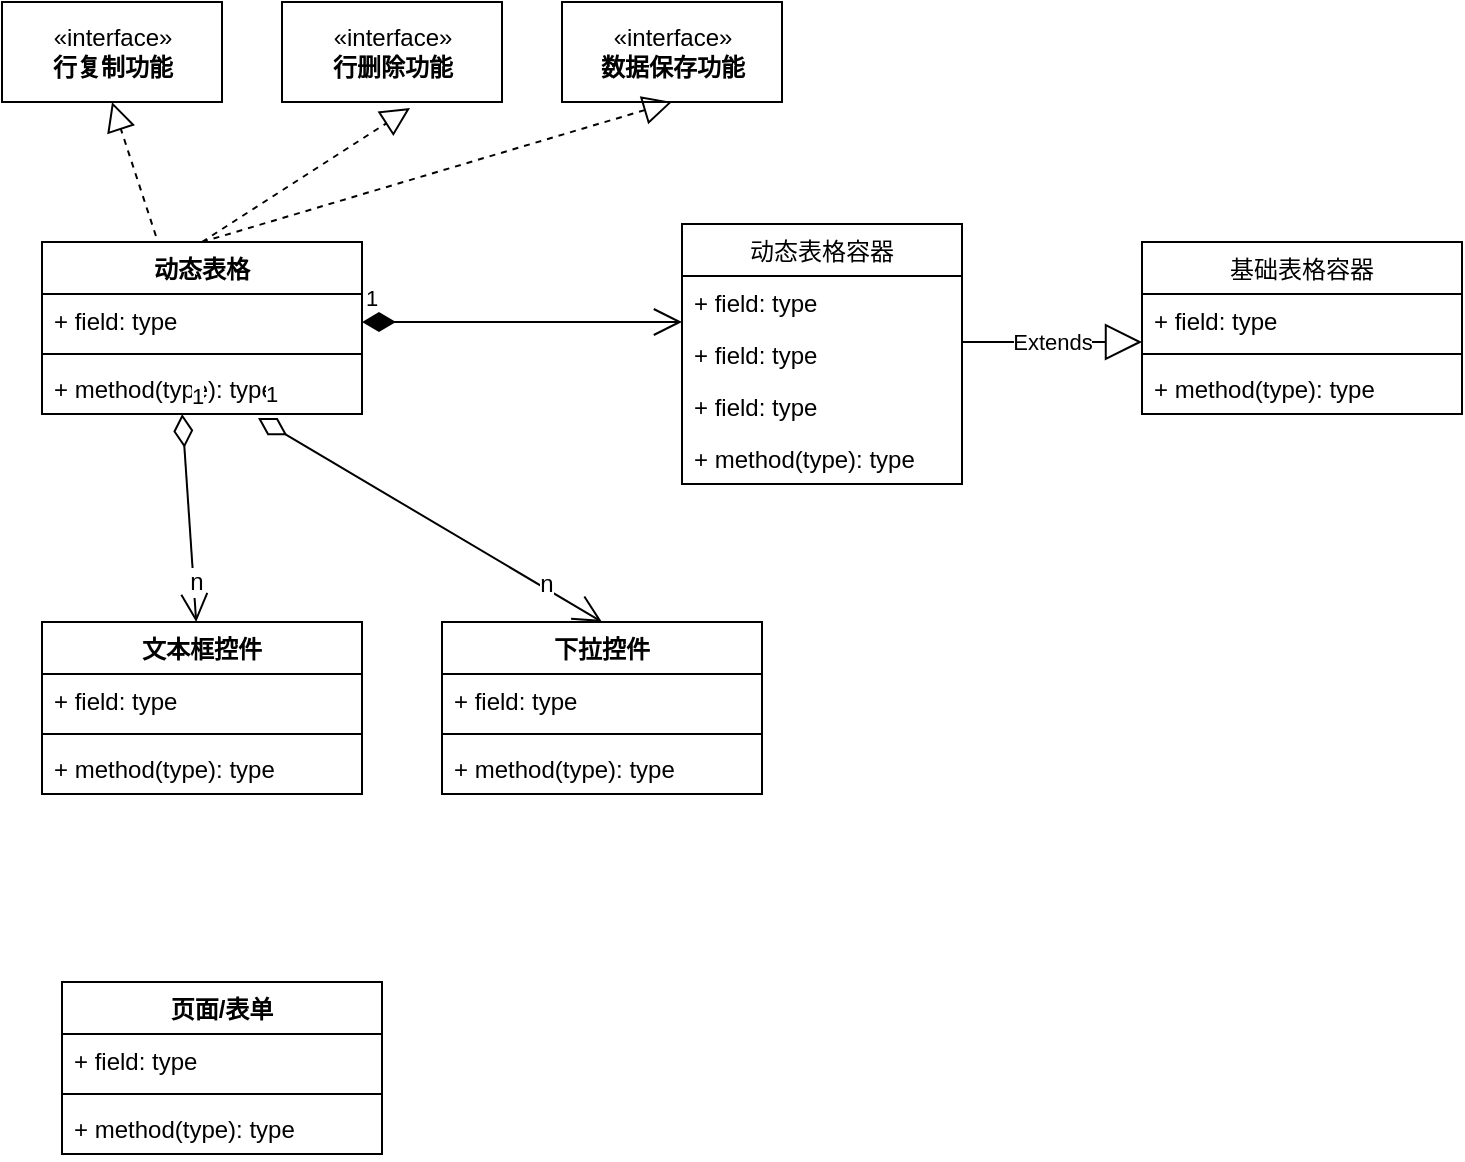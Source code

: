 <mxfile version="12.4.3" type="github" pages="1">
  <diagram id="pdaxE4Kh6YPGMGHGoSSB" name="Page-1">
    <mxGraphModel dx="946" dy="485" grid="1" gridSize="10" guides="1" tooltips="1" connect="1" arrows="1" fold="1" page="1" pageScale="1" pageWidth="827" pageHeight="1169" math="0" shadow="0">
      <root>
        <mxCell id="0"/>
        <mxCell id="1" parent="0"/>
        <mxCell id="qMRMNwqfj4nhVxI5yPa8-1" value="动态表格" style="swimlane;fontStyle=1;align=center;verticalAlign=top;childLayout=stackLayout;horizontal=1;startSize=26;horizontalStack=0;resizeParent=1;resizeParentMax=0;resizeLast=0;collapsible=1;marginBottom=0;" parent="1" vertex="1">
          <mxGeometry x="90" y="140" width="160" height="86" as="geometry"/>
        </mxCell>
        <mxCell id="qMRMNwqfj4nhVxI5yPa8-2" value="+ field: type" style="text;strokeColor=none;fillColor=none;align=left;verticalAlign=top;spacingLeft=4;spacingRight=4;overflow=hidden;rotatable=0;points=[[0,0.5],[1,0.5]];portConstraint=eastwest;" parent="qMRMNwqfj4nhVxI5yPa8-1" vertex="1">
          <mxGeometry y="26" width="160" height="26" as="geometry"/>
        </mxCell>
        <mxCell id="qMRMNwqfj4nhVxI5yPa8-3" value="" style="line;strokeWidth=1;fillColor=none;align=left;verticalAlign=middle;spacingTop=-1;spacingLeft=3;spacingRight=3;rotatable=0;labelPosition=right;points=[];portConstraint=eastwest;" parent="qMRMNwqfj4nhVxI5yPa8-1" vertex="1">
          <mxGeometry y="52" width="160" height="8" as="geometry"/>
        </mxCell>
        <mxCell id="qMRMNwqfj4nhVxI5yPa8-4" value="+ method(type): type" style="text;strokeColor=none;fillColor=none;align=left;verticalAlign=top;spacingLeft=4;spacingRight=4;overflow=hidden;rotatable=0;points=[[0,0.5],[1,0.5]];portConstraint=eastwest;" parent="qMRMNwqfj4nhVxI5yPa8-1" vertex="1">
          <mxGeometry y="60" width="160" height="26" as="geometry"/>
        </mxCell>
        <mxCell id="qMRMNwqfj4nhVxI5yPa8-5" value="动态表格容器" style="swimlane;fontStyle=0;childLayout=stackLayout;horizontal=1;startSize=26;fillColor=none;horizontalStack=0;resizeParent=1;resizeParentMax=0;resizeLast=0;collapsible=1;marginBottom=0;" parent="1" vertex="1">
          <mxGeometry x="410" y="131" width="140" height="130" as="geometry"/>
        </mxCell>
        <mxCell id="qMRMNwqfj4nhVxI5yPa8-6" value="+ field: type" style="text;strokeColor=none;fillColor=none;align=left;verticalAlign=top;spacingLeft=4;spacingRight=4;overflow=hidden;rotatable=0;points=[[0,0.5],[1,0.5]];portConstraint=eastwest;" parent="qMRMNwqfj4nhVxI5yPa8-5" vertex="1">
          <mxGeometry y="26" width="140" height="26" as="geometry"/>
        </mxCell>
        <mxCell id="qMRMNwqfj4nhVxI5yPa8-7" value="+ field: type" style="text;strokeColor=none;fillColor=none;align=left;verticalAlign=top;spacingLeft=4;spacingRight=4;overflow=hidden;rotatable=0;points=[[0,0.5],[1,0.5]];portConstraint=eastwest;" parent="qMRMNwqfj4nhVxI5yPa8-5" vertex="1">
          <mxGeometry y="52" width="140" height="26" as="geometry"/>
        </mxCell>
        <mxCell id="qMRMNwqfj4nhVxI5yPa8-8" value="+ field: type" style="text;strokeColor=none;fillColor=none;align=left;verticalAlign=top;spacingLeft=4;spacingRight=4;overflow=hidden;rotatable=0;points=[[0,0.5],[1,0.5]];portConstraint=eastwest;" parent="qMRMNwqfj4nhVxI5yPa8-5" vertex="1">
          <mxGeometry y="78" width="140" height="26" as="geometry"/>
        </mxCell>
        <mxCell id="43Ai_zPexianX6jVclkj-5" value="+ method(type): type" style="text;strokeColor=none;fillColor=none;align=left;verticalAlign=top;spacingLeft=4;spacingRight=4;overflow=hidden;rotatable=0;points=[[0,0.5],[1,0.5]];portConstraint=eastwest;" vertex="1" parent="qMRMNwqfj4nhVxI5yPa8-5">
          <mxGeometry y="104" width="140" height="26" as="geometry"/>
        </mxCell>
        <mxCell id="qMRMNwqfj4nhVxI5yPa8-10" value="文本框控件" style="swimlane;fontStyle=1;align=center;verticalAlign=top;childLayout=stackLayout;horizontal=1;startSize=26;horizontalStack=0;resizeParent=1;resizeParentMax=0;resizeLast=0;collapsible=1;marginBottom=0;" parent="1" vertex="1">
          <mxGeometry x="90" y="330" width="160" height="86" as="geometry"/>
        </mxCell>
        <mxCell id="qMRMNwqfj4nhVxI5yPa8-11" value="+ field: type" style="text;strokeColor=none;fillColor=none;align=left;verticalAlign=top;spacingLeft=4;spacingRight=4;overflow=hidden;rotatable=0;points=[[0,0.5],[1,0.5]];portConstraint=eastwest;" parent="qMRMNwqfj4nhVxI5yPa8-10" vertex="1">
          <mxGeometry y="26" width="160" height="26" as="geometry"/>
        </mxCell>
        <mxCell id="qMRMNwqfj4nhVxI5yPa8-12" value="" style="line;strokeWidth=1;fillColor=none;align=left;verticalAlign=middle;spacingTop=-1;spacingLeft=3;spacingRight=3;rotatable=0;labelPosition=right;points=[];portConstraint=eastwest;" parent="qMRMNwqfj4nhVxI5yPa8-10" vertex="1">
          <mxGeometry y="52" width="160" height="8" as="geometry"/>
        </mxCell>
        <mxCell id="qMRMNwqfj4nhVxI5yPa8-13" value="+ method(type): type" style="text;strokeColor=none;fillColor=none;align=left;verticalAlign=top;spacingLeft=4;spacingRight=4;overflow=hidden;rotatable=0;points=[[0,0.5],[1,0.5]];portConstraint=eastwest;" parent="qMRMNwqfj4nhVxI5yPa8-10" vertex="1">
          <mxGeometry y="60" width="160" height="26" as="geometry"/>
        </mxCell>
        <mxCell id="qMRMNwqfj4nhVxI5yPa8-14" value="下拉控件" style="swimlane;fontStyle=1;align=center;verticalAlign=top;childLayout=stackLayout;horizontal=1;startSize=26;horizontalStack=0;resizeParent=1;resizeParentMax=0;resizeLast=0;collapsible=1;marginBottom=0;" parent="1" vertex="1">
          <mxGeometry x="290" y="330" width="160" height="86" as="geometry"/>
        </mxCell>
        <mxCell id="qMRMNwqfj4nhVxI5yPa8-15" value="+ field: type" style="text;strokeColor=none;fillColor=none;align=left;verticalAlign=top;spacingLeft=4;spacingRight=4;overflow=hidden;rotatable=0;points=[[0,0.5],[1,0.5]];portConstraint=eastwest;" parent="qMRMNwqfj4nhVxI5yPa8-14" vertex="1">
          <mxGeometry y="26" width="160" height="26" as="geometry"/>
        </mxCell>
        <mxCell id="qMRMNwqfj4nhVxI5yPa8-16" value="" style="line;strokeWidth=1;fillColor=none;align=left;verticalAlign=middle;spacingTop=-1;spacingLeft=3;spacingRight=3;rotatable=0;labelPosition=right;points=[];portConstraint=eastwest;" parent="qMRMNwqfj4nhVxI5yPa8-14" vertex="1">
          <mxGeometry y="52" width="160" height="8" as="geometry"/>
        </mxCell>
        <mxCell id="qMRMNwqfj4nhVxI5yPa8-17" value="+ method(type): type" style="text;strokeColor=none;fillColor=none;align=left;verticalAlign=top;spacingLeft=4;spacingRight=4;overflow=hidden;rotatable=0;points=[[0,0.5],[1,0.5]];portConstraint=eastwest;" parent="qMRMNwqfj4nhVxI5yPa8-14" vertex="1">
          <mxGeometry y="60" width="160" height="26" as="geometry"/>
        </mxCell>
        <mxCell id="qMRMNwqfj4nhVxI5yPa8-24" value="1" style="endArrow=open;html=1;endSize=12;startArrow=diamondThin;startSize=14;startFill=0;align=left;verticalAlign=bottom;exitX=0.438;exitY=1;exitDx=0;exitDy=0;exitPerimeter=0;" parent="1" source="qMRMNwqfj4nhVxI5yPa8-4" target="qMRMNwqfj4nhVxI5yPa8-10" edge="1">
          <mxGeometry x="-1" y="3" relative="1" as="geometry">
            <mxPoint x="150" y="260" as="sourcePoint"/>
            <mxPoint x="310" y="260" as="targetPoint"/>
          </mxGeometry>
        </mxCell>
        <mxCell id="qMRMNwqfj4nhVxI5yPa8-26" value="n" style="text;html=1;align=center;verticalAlign=middle;resizable=0;points=[];;labelBackgroundColor=#ffffff;" parent="qMRMNwqfj4nhVxI5yPa8-24" vertex="1" connectable="0">
          <mxGeometry x="0.617" y="1" relative="1" as="geometry">
            <mxPoint as="offset"/>
          </mxGeometry>
        </mxCell>
        <mxCell id="qMRMNwqfj4nhVxI5yPa8-27" value="1" style="endArrow=open;html=1;endSize=12;startArrow=diamondThin;startSize=14;startFill=0;align=left;verticalAlign=bottom;exitX=0.675;exitY=1.077;exitDx=0;exitDy=0;exitPerimeter=0;entryX=0.5;entryY=0;entryDx=0;entryDy=0;" parent="1" source="qMRMNwqfj4nhVxI5yPa8-4" target="qMRMNwqfj4nhVxI5yPa8-14" edge="1">
          <mxGeometry x="-1" y="3" relative="1" as="geometry">
            <mxPoint x="300" y="280" as="sourcePoint"/>
            <mxPoint x="460" y="280" as="targetPoint"/>
          </mxGeometry>
        </mxCell>
        <mxCell id="qMRMNwqfj4nhVxI5yPa8-28" value="n" style="text;html=1;align=center;verticalAlign=middle;resizable=0;points=[];;labelBackgroundColor=#ffffff;" parent="qMRMNwqfj4nhVxI5yPa8-27" vertex="1" connectable="0">
          <mxGeometry x="0.662" y="2" relative="1" as="geometry">
            <mxPoint as="offset"/>
          </mxGeometry>
        </mxCell>
        <mxCell id="qMRMNwqfj4nhVxI5yPa8-29" value="页面/表单" style="swimlane;fontStyle=1;align=center;verticalAlign=top;childLayout=stackLayout;horizontal=1;startSize=26;horizontalStack=0;resizeParent=1;resizeParentMax=0;resizeLast=0;collapsible=1;marginBottom=0;" parent="1" vertex="1">
          <mxGeometry x="100" y="510" width="160" height="86" as="geometry"/>
        </mxCell>
        <mxCell id="qMRMNwqfj4nhVxI5yPa8-30" value="+ field: type" style="text;strokeColor=none;fillColor=none;align=left;verticalAlign=top;spacingLeft=4;spacingRight=4;overflow=hidden;rotatable=0;points=[[0,0.5],[1,0.5]];portConstraint=eastwest;" parent="qMRMNwqfj4nhVxI5yPa8-29" vertex="1">
          <mxGeometry y="26" width="160" height="26" as="geometry"/>
        </mxCell>
        <mxCell id="qMRMNwqfj4nhVxI5yPa8-31" value="" style="line;strokeWidth=1;fillColor=none;align=left;verticalAlign=middle;spacingTop=-1;spacingLeft=3;spacingRight=3;rotatable=0;labelPosition=right;points=[];portConstraint=eastwest;" parent="qMRMNwqfj4nhVxI5yPa8-29" vertex="1">
          <mxGeometry y="52" width="160" height="8" as="geometry"/>
        </mxCell>
        <mxCell id="qMRMNwqfj4nhVxI5yPa8-32" value="+ method(type): type" style="text;strokeColor=none;fillColor=none;align=left;verticalAlign=top;spacingLeft=4;spacingRight=4;overflow=hidden;rotatable=0;points=[[0,0.5],[1,0.5]];portConstraint=eastwest;" parent="qMRMNwqfj4nhVxI5yPa8-29" vertex="1">
          <mxGeometry y="60" width="160" height="26" as="geometry"/>
        </mxCell>
        <mxCell id="qMRMNwqfj4nhVxI5yPa8-33" value="«interface»&lt;br&gt;&lt;b&gt;行复制功能&lt;/b&gt;" style="html=1;" parent="1" vertex="1">
          <mxGeometry x="70" y="20" width="110" height="50" as="geometry"/>
        </mxCell>
        <mxCell id="qMRMNwqfj4nhVxI5yPa8-34" value="«interface»&lt;br&gt;&lt;b&gt;行删除功能&lt;/b&gt;" style="html=1;" parent="1" vertex="1">
          <mxGeometry x="210" y="20" width="110" height="50" as="geometry"/>
        </mxCell>
        <mxCell id="qMRMNwqfj4nhVxI5yPa8-35" value="«interface»&lt;br&gt;&lt;b&gt;数据保存功能&lt;/b&gt;" style="html=1;" parent="1" vertex="1">
          <mxGeometry x="350" y="20" width="110" height="50" as="geometry"/>
        </mxCell>
        <mxCell id="qMRMNwqfj4nhVxI5yPa8-36" value="" style="endArrow=block;dashed=1;endFill=0;endSize=12;html=1;exitX=0.356;exitY=-0.035;exitDx=0;exitDy=0;exitPerimeter=0;entryX=0.5;entryY=1;entryDx=0;entryDy=0;" parent="1" source="qMRMNwqfj4nhVxI5yPa8-1" target="qMRMNwqfj4nhVxI5yPa8-33" edge="1">
          <mxGeometry width="160" relative="1" as="geometry">
            <mxPoint x="50" y="120" as="sourcePoint"/>
            <mxPoint x="210" y="120" as="targetPoint"/>
          </mxGeometry>
        </mxCell>
        <mxCell id="qMRMNwqfj4nhVxI5yPa8-37" value="" style="endArrow=block;dashed=1;endFill=0;endSize=12;html=1;exitX=0.5;exitY=0;exitDx=0;exitDy=0;entryX=0.582;entryY=1.06;entryDx=0;entryDy=0;entryPerimeter=0;" parent="1" source="qMRMNwqfj4nhVxI5yPa8-1" target="qMRMNwqfj4nhVxI5yPa8-34" edge="1">
          <mxGeometry width="160" relative="1" as="geometry">
            <mxPoint x="210" y="100" as="sourcePoint"/>
            <mxPoint x="370" y="100" as="targetPoint"/>
          </mxGeometry>
        </mxCell>
        <mxCell id="qMRMNwqfj4nhVxI5yPa8-38" value="" style="endArrow=block;dashed=1;endFill=0;endSize=12;html=1;exitX=0.5;exitY=0;exitDx=0;exitDy=0;entryX=0.5;entryY=1;entryDx=0;entryDy=0;" parent="1" source="qMRMNwqfj4nhVxI5yPa8-1" target="qMRMNwqfj4nhVxI5yPa8-35" edge="1">
          <mxGeometry width="160" relative="1" as="geometry">
            <mxPoint x="250" y="120" as="sourcePoint"/>
            <mxPoint x="410" y="120" as="targetPoint"/>
          </mxGeometry>
        </mxCell>
        <mxCell id="43Ai_zPexianX6jVclkj-1" value="基础表格容器" style="swimlane;fontStyle=0;align=center;verticalAlign=top;childLayout=stackLayout;horizontal=1;startSize=26;horizontalStack=0;resizeParent=1;resizeParentMax=0;resizeLast=0;collapsible=1;marginBottom=0;" vertex="1" parent="1">
          <mxGeometry x="640" y="140" width="160" height="86" as="geometry"/>
        </mxCell>
        <mxCell id="43Ai_zPexianX6jVclkj-2" value="+ field: type" style="text;strokeColor=none;fillColor=none;align=left;verticalAlign=top;spacingLeft=4;spacingRight=4;overflow=hidden;rotatable=0;points=[[0,0.5],[1,0.5]];portConstraint=eastwest;" vertex="1" parent="43Ai_zPexianX6jVclkj-1">
          <mxGeometry y="26" width="160" height="26" as="geometry"/>
        </mxCell>
        <mxCell id="43Ai_zPexianX6jVclkj-3" value="" style="line;strokeWidth=1;fillColor=none;align=left;verticalAlign=middle;spacingTop=-1;spacingLeft=3;spacingRight=3;rotatable=0;labelPosition=right;points=[];portConstraint=eastwest;" vertex="1" parent="43Ai_zPexianX6jVclkj-1">
          <mxGeometry y="52" width="160" height="8" as="geometry"/>
        </mxCell>
        <mxCell id="43Ai_zPexianX6jVclkj-4" value="+ method(type): type" style="text;strokeColor=none;fillColor=none;align=left;verticalAlign=top;spacingLeft=4;spacingRight=4;overflow=hidden;rotatable=0;points=[[0,0.5],[1,0.5]];portConstraint=eastwest;" vertex="1" parent="43Ai_zPexianX6jVclkj-1">
          <mxGeometry y="60" width="160" height="26" as="geometry"/>
        </mxCell>
        <mxCell id="43Ai_zPexianX6jVclkj-6" value="Extends" style="endArrow=block;endSize=16;endFill=0;html=1;" edge="1" parent="1">
          <mxGeometry width="160" relative="1" as="geometry">
            <mxPoint x="550" y="190" as="sourcePoint"/>
            <mxPoint x="640" y="190" as="targetPoint"/>
          </mxGeometry>
        </mxCell>
        <mxCell id="43Ai_zPexianX6jVclkj-7" value="1" style="endArrow=open;html=1;endSize=12;startArrow=diamondThin;startSize=14;startFill=1;edgeStyle=orthogonalEdgeStyle;align=left;verticalAlign=bottom;" edge="1" parent="1">
          <mxGeometry x="-1" y="3" relative="1" as="geometry">
            <mxPoint x="250" y="180" as="sourcePoint"/>
            <mxPoint x="410" y="180" as="targetPoint"/>
          </mxGeometry>
        </mxCell>
      </root>
    </mxGraphModel>
  </diagram>
</mxfile>
